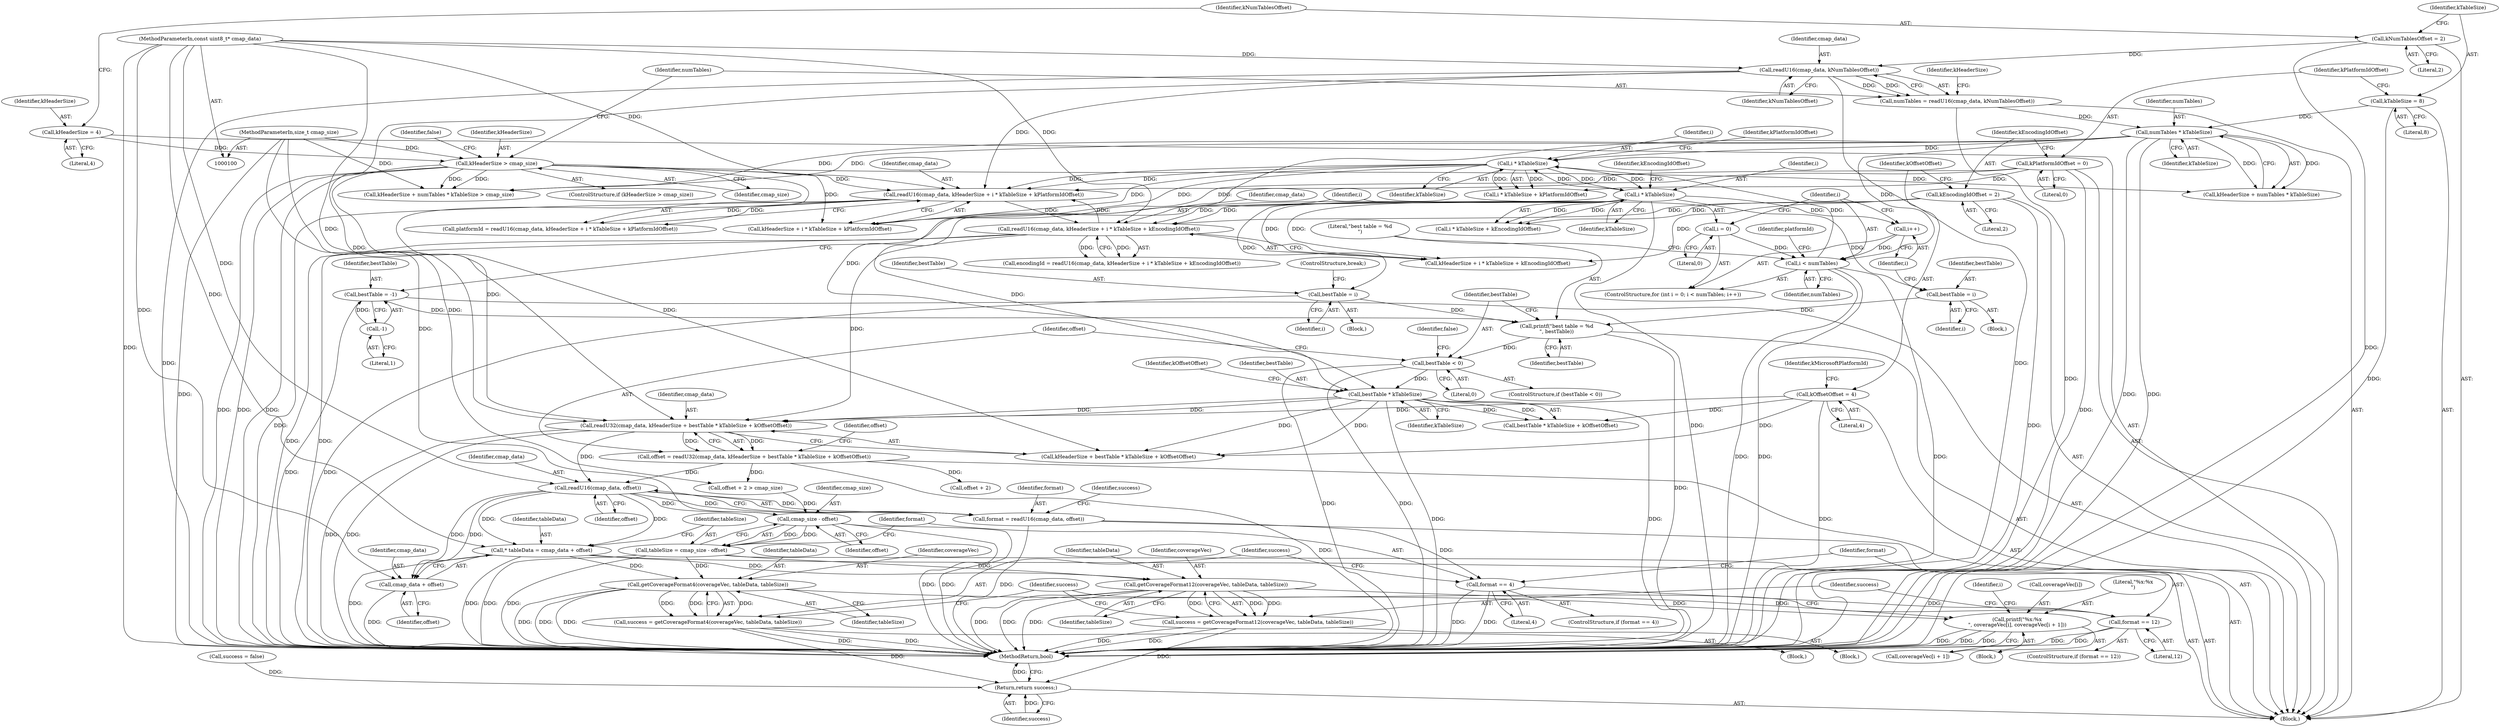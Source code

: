 digraph "1_Android_ca8ac8acdad662230ae37998c6c4091bb39402b6@API" {
"1000266" [label="(Call,readU16(cmap_data, offset))"];
"1000245" [label="(Call,readU32(cmap_data, kHeaderSize + bestTable * kTableSize + kOffsetOffset))"];
"1000152" [label="(Call,readU16(cmap_data, kNumTablesOffset))"];
"1000102" [label="(MethodParameterIn,const uint8_t* cmap_data)"];
"1000111" [label="(Call,kNumTablesOffset = 2)"];
"1000197" [label="(Call,readU16(cmap_data, kHeaderSize + i * kTableSize + kEncodingIdOffset))"];
"1000185" [label="(Call,readU16(cmap_data, kHeaderSize + i * kTableSize + kPlatformIdOffset))"];
"1000143" [label="(Call,kHeaderSize > cmap_size)"];
"1000107" [label="(Call,kHeaderSize = 4)"];
"1000103" [label="(MethodParameterIn,size_t cmap_size)"];
"1000190" [label="(Call,i * kTableSize)"];
"1000176" [label="(Call,i < numTables)"];
"1000179" [label="(Call,i++)"];
"1000202" [label="(Call,i * kTableSize)"];
"1000173" [label="(Call,i = 0)"];
"1000159" [label="(Call,numTables * kTableSize)"];
"1000150" [label="(Call,numTables = readU16(cmap_data, kNumTablesOffset))"];
"1000115" [label="(Call,kTableSize = 8)"];
"1000119" [label="(Call,kPlatformIdOffset = 0)"];
"1000123" [label="(Call,kEncodingIdOffset = 2)"];
"1000250" [label="(Call,bestTable * kTableSize)"];
"1000236" [label="(Call,bestTable < 0)"];
"1000232" [label="(Call,printf(\"best table = %d\n\", bestTable))"];
"1000167" [label="(Call,bestTable = -1)"];
"1000169" [label="(Call,-1)"];
"1000215" [label="(Call,bestTable = i)"];
"1000229" [label="(Call,bestTable = i)"];
"1000127" [label="(Call,kOffsetOffset = 4)"];
"1000243" [label="(Call,offset = readU32(cmap_data, kHeaderSize + bestTable * kTableSize + kOffsetOffset))"];
"1000264" [label="(Call,format = readU16(cmap_data, offset))"];
"1000286" [label="(Call,format == 4)"];
"1000298" [label="(Call,format == 12)"];
"1000274" [label="(Call,* tableData = cmap_data + offset)"];
"1000292" [label="(Call,getCoverageFormat4(coverageVec, tableData, tableSize))"];
"1000290" [label="(Call,success = getCoverageFormat4(coverageVec, tableData, tableSize))"];
"1000339" [label="(Return,return success;)"];
"1000329" [label="(Call,printf(\"%x:%x\n\", coverageVec[i], coverageVec[i + 1]))"];
"1000304" [label="(Call,getCoverageFormat12(coverageVec, tableData, tableSize))"];
"1000302" [label="(Call,success = getCoverageFormat12(coverageVec, tableData, tableSize))"];
"1000276" [label="(Call,cmap_data + offset)"];
"1000282" [label="(Call,cmap_size - offset)"];
"1000280" [label="(Call,tableSize = cmap_size - offset)"];
"1000150" [label="(Call,numTables = readU16(cmap_data, kNumTablesOffset))"];
"1000143" [label="(Call,kHeaderSize > cmap_size)"];
"1000175" [label="(Literal,0)"];
"1000180" [label="(Identifier,i)"];
"1000161" [label="(Identifier,kTableSize)"];
"1000295" [label="(Identifier,tableSize)"];
"1000305" [label="(Identifier,coverageVec)"];
"1000119" [label="(Call,kPlatformIdOffset = 0)"];
"1000169" [label="(Call,-1)"];
"1000159" [label="(Call,numTables * kTableSize)"];
"1000191" [label="(Identifier,i)"];
"1000177" [label="(Identifier,i)"];
"1000247" [label="(Call,kHeaderSize + bestTable * kTableSize + kOffsetOffset)"];
"1000183" [label="(Call,platformId = readU16(cmap_data, kHeaderSize + i * kTableSize + kPlatformIdOffset))"];
"1000246" [label="(Identifier,cmap_data)"];
"1000233" [label="(Literal,\"best table = %d\n\")"];
"1000235" [label="(ControlStructure,if (bestTable < 0))"];
"1000120" [label="(Identifier,kPlatformIdOffset)"];
"1000253" [label="(Identifier,kOffsetOffset)"];
"1000190" [label="(Call,i * kTableSize)"];
"1000276" [label="(Call,cmap_data + offset)"];
"1000102" [label="(MethodParameterIn,const uint8_t* cmap_data)"];
"1000274" [label="(Call,* tableData = cmap_data + offset)"];
"1000256" [label="(Call,offset + 2)"];
"1000112" [label="(Identifier,kNumTablesOffset)"];
"1000107" [label="(Call,kHeaderSize = 4)"];
"1000203" [label="(Identifier,i)"];
"1000281" [label="(Identifier,tableSize)"];
"1000197" [label="(Call,readU16(cmap_data, kHeaderSize + i * kTableSize + kEncodingIdOffset))"];
"1000277" [label="(Identifier,cmap_data)"];
"1000234" [label="(Identifier,bestTable)"];
"1000187" [label="(Call,kHeaderSize + i * kTableSize + kPlatformIdOffset)"];
"1000127" [label="(Call,kOffsetOffset = 4)"];
"1000288" [label="(Literal,4)"];
"1000294" [label="(Identifier,tableData)"];
"1000214" [label="(Block,)"];
"1000151" [label="(Identifier,numTables)"];
"1000326" [label="(Identifier,i)"];
"1000331" [label="(Call,coverageVec[i])"];
"1000275" [label="(Identifier,tableData)"];
"1000217" [label="(Identifier,i)"];
"1000270" [label="(Call,success = false)"];
"1000334" [label="(Call,coverageVec[i + 1])"];
"1000128" [label="(Identifier,kOffsetOffset)"];
"1000298" [label="(Call,format == 12)"];
"1000309" [label="(Identifier,success)"];
"1000300" [label="(Literal,12)"];
"1000121" [label="(Literal,0)"];
"1000267" [label="(Identifier,cmap_data)"];
"1000280" [label="(Call,tableSize = cmap_size - offset)"];
"1000111" [label="(Call,kNumTablesOffset = 2)"];
"1000340" [label="(Identifier,success)"];
"1000284" [label="(Identifier,offset)"];
"1000156" [label="(Call,kHeaderSize + numTables * kTableSize > cmap_size)"];
"1000304" [label="(Call,getCoverageFormat12(coverageVec, tableData, tableSize))"];
"1000167" [label="(Call,bestTable = -1)"];
"1000104" [label="(Block,)"];
"1000198" [label="(Identifier,cmap_data)"];
"1000250" [label="(Call,bestTable * kTableSize)"];
"1000145" [label="(Identifier,cmap_size)"];
"1000265" [label="(Identifier,format)"];
"1000232" [label="(Call,printf(\"best table = %d\n\", bestTable))"];
"1000283" [label="(Identifier,cmap_size)"];
"1000168" [label="(Identifier,bestTable)"];
"1000148" [label="(Identifier,false)"];
"1000109" [label="(Literal,4)"];
"1000236" [label="(Call,bestTable < 0)"];
"1000154" [label="(Identifier,kNumTablesOffset)"];
"1000186" [label="(Identifier,cmap_data)"];
"1000230" [label="(Identifier,bestTable)"];
"1000142" [label="(ControlStructure,if (kHeaderSize > cmap_size))"];
"1000116" [label="(Identifier,kTableSize)"];
"1000307" [label="(Identifier,tableSize)"];
"1000303" [label="(Identifier,success)"];
"1000251" [label="(Identifier,bestTable)"];
"1000231" [label="(Identifier,i)"];
"1000244" [label="(Identifier,offset)"];
"1000282" [label="(Call,cmap_size - offset)"];
"1000144" [label="(Identifier,kHeaderSize)"];
"1000285" [label="(ControlStructure,if (format == 4))"];
"1000271" [label="(Identifier,success)"];
"1000204" [label="(Identifier,kTableSize)"];
"1000245" [label="(Call,readU32(cmap_data, kHeaderSize + bestTable * kTableSize + kOffsetOffset))"];
"1000292" [label="(Call,getCoverageFormat4(coverageVec, tableData, tableSize))"];
"1000287" [label="(Identifier,format)"];
"1000185" [label="(Call,readU16(cmap_data, kHeaderSize + i * kTableSize + kPlatformIdOffset))"];
"1000125" [label="(Literal,2)"];
"1000229" [label="(Call,bestTable = i)"];
"1000189" [label="(Call,i * kTableSize + kPlatformIdOffset)"];
"1000173" [label="(Call,i = 0)"];
"1000195" [label="(Call,encodingId = readU16(cmap_data, kHeaderSize + i * kTableSize + kEncodingIdOffset))"];
"1000328" [label="(Block,)"];
"1000192" [label="(Identifier,kTableSize)"];
"1000339" [label="(Return,return success;)"];
"1000301" [label="(Block,)"];
"1000238" [label="(Literal,0)"];
"1000113" [label="(Literal,2)"];
"1000199" [label="(Call,kHeaderSize + i * kTableSize + kEncodingIdOffset)"];
"1000123" [label="(Call,kEncodingIdOffset = 2)"];
"1000330" [label="(Literal,\"%x:%x\n\")"];
"1000237" [label="(Identifier,bestTable)"];
"1000158" [label="(Identifier,kHeaderSize)"];
"1000293" [label="(Identifier,coverageVec)"];
"1000202" [label="(Call,i * kTableSize)"];
"1000201" [label="(Call,i * kTableSize + kEncodingIdOffset)"];
"1000341" [label="(MethodReturn,bool)"];
"1000132" [label="(Identifier,kMicrosoftPlatformId)"];
"1000117" [label="(Literal,8)"];
"1000249" [label="(Call,bestTable * kTableSize + kOffsetOffset)"];
"1000266" [label="(Call,readU16(cmap_data, offset))"];
"1000289" [label="(Block,)"];
"1000205" [label="(Identifier,kEncodingIdOffset)"];
"1000184" [label="(Identifier,platformId)"];
"1000176" [label="(Call,i < numTables)"];
"1000160" [label="(Identifier,numTables)"];
"1000216" [label="(Identifier,bestTable)"];
"1000153" [label="(Identifier,cmap_data)"];
"1000278" [label="(Identifier,offset)"];
"1000241" [label="(Identifier,false)"];
"1000228" [label="(Block,)"];
"1000103" [label="(MethodParameterIn,size_t cmap_size)"];
"1000174" [label="(Identifier,i)"];
"1000215" [label="(Call,bestTable = i)"];
"1000243" [label="(Call,offset = readU32(cmap_data, kHeaderSize + bestTable * kTableSize + kOffsetOffset))"];
"1000171" [label="(ControlStructure,for (int i = 0; i < numTables; i++))"];
"1000193" [label="(Identifier,kPlatformIdOffset)"];
"1000157" [label="(Call,kHeaderSize + numTables * kTableSize)"];
"1000257" [label="(Identifier,offset)"];
"1000179" [label="(Call,i++)"];
"1000302" [label="(Call,success = getCoverageFormat12(coverageVec, tableData, tableSize))"];
"1000299" [label="(Identifier,format)"];
"1000152" [label="(Call,readU16(cmap_data, kNumTablesOffset))"];
"1000297" [label="(ControlStructure,if (format == 12))"];
"1000170" [label="(Literal,1)"];
"1000264" [label="(Call,format = readU16(cmap_data, offset))"];
"1000178" [label="(Identifier,numTables)"];
"1000108" [label="(Identifier,kHeaderSize)"];
"1000291" [label="(Identifier,success)"];
"1000115" [label="(Call,kTableSize = 8)"];
"1000124" [label="(Identifier,kEncodingIdOffset)"];
"1000286" [label="(Call,format == 4)"];
"1000129" [label="(Literal,4)"];
"1000290" [label="(Call,success = getCoverageFormat4(coverageVec, tableData, tableSize))"];
"1000306" [label="(Identifier,tableData)"];
"1000329" [label="(Call,printf(\"%x:%x\n\", coverageVec[i], coverageVec[i + 1]))"];
"1000268" [label="(Identifier,offset)"];
"1000218" [label="(ControlStructure,break;)"];
"1000252" [label="(Identifier,kTableSize)"];
"1000255" [label="(Call,offset + 2 > cmap_size)"];
"1000266" -> "1000264"  [label="AST: "];
"1000266" -> "1000268"  [label="CFG: "];
"1000267" -> "1000266"  [label="AST: "];
"1000268" -> "1000266"  [label="AST: "];
"1000264" -> "1000266"  [label="CFG: "];
"1000266" -> "1000264"  [label="DDG: "];
"1000266" -> "1000264"  [label="DDG: "];
"1000245" -> "1000266"  [label="DDG: "];
"1000102" -> "1000266"  [label="DDG: "];
"1000243" -> "1000266"  [label="DDG: "];
"1000266" -> "1000274"  [label="DDG: "];
"1000266" -> "1000274"  [label="DDG: "];
"1000266" -> "1000276"  [label="DDG: "];
"1000266" -> "1000276"  [label="DDG: "];
"1000266" -> "1000282"  [label="DDG: "];
"1000245" -> "1000243"  [label="AST: "];
"1000245" -> "1000247"  [label="CFG: "];
"1000246" -> "1000245"  [label="AST: "];
"1000247" -> "1000245"  [label="AST: "];
"1000243" -> "1000245"  [label="CFG: "];
"1000245" -> "1000341"  [label="DDG: "];
"1000245" -> "1000341"  [label="DDG: "];
"1000245" -> "1000243"  [label="DDG: "];
"1000245" -> "1000243"  [label="DDG: "];
"1000152" -> "1000245"  [label="DDG: "];
"1000197" -> "1000245"  [label="DDG: "];
"1000102" -> "1000245"  [label="DDG: "];
"1000143" -> "1000245"  [label="DDG: "];
"1000250" -> "1000245"  [label="DDG: "];
"1000250" -> "1000245"  [label="DDG: "];
"1000127" -> "1000245"  [label="DDG: "];
"1000152" -> "1000150"  [label="AST: "];
"1000152" -> "1000154"  [label="CFG: "];
"1000153" -> "1000152"  [label="AST: "];
"1000154" -> "1000152"  [label="AST: "];
"1000150" -> "1000152"  [label="CFG: "];
"1000152" -> "1000341"  [label="DDG: "];
"1000152" -> "1000341"  [label="DDG: "];
"1000152" -> "1000150"  [label="DDG: "];
"1000152" -> "1000150"  [label="DDG: "];
"1000102" -> "1000152"  [label="DDG: "];
"1000111" -> "1000152"  [label="DDG: "];
"1000152" -> "1000185"  [label="DDG: "];
"1000102" -> "1000100"  [label="AST: "];
"1000102" -> "1000341"  [label="DDG: "];
"1000102" -> "1000185"  [label="DDG: "];
"1000102" -> "1000197"  [label="DDG: "];
"1000102" -> "1000274"  [label="DDG: "];
"1000102" -> "1000276"  [label="DDG: "];
"1000111" -> "1000104"  [label="AST: "];
"1000111" -> "1000113"  [label="CFG: "];
"1000112" -> "1000111"  [label="AST: "];
"1000113" -> "1000111"  [label="AST: "];
"1000116" -> "1000111"  [label="CFG: "];
"1000111" -> "1000341"  [label="DDG: "];
"1000197" -> "1000195"  [label="AST: "];
"1000197" -> "1000199"  [label="CFG: "];
"1000198" -> "1000197"  [label="AST: "];
"1000199" -> "1000197"  [label="AST: "];
"1000195" -> "1000197"  [label="CFG: "];
"1000197" -> "1000341"  [label="DDG: "];
"1000197" -> "1000341"  [label="DDG: "];
"1000197" -> "1000185"  [label="DDG: "];
"1000197" -> "1000195"  [label="DDG: "];
"1000197" -> "1000195"  [label="DDG: "];
"1000185" -> "1000197"  [label="DDG: "];
"1000202" -> "1000197"  [label="DDG: "];
"1000202" -> "1000197"  [label="DDG: "];
"1000123" -> "1000197"  [label="DDG: "];
"1000185" -> "1000183"  [label="AST: "];
"1000185" -> "1000187"  [label="CFG: "];
"1000186" -> "1000185"  [label="AST: "];
"1000187" -> "1000185"  [label="AST: "];
"1000183" -> "1000185"  [label="CFG: "];
"1000185" -> "1000341"  [label="DDG: "];
"1000185" -> "1000183"  [label="DDG: "];
"1000185" -> "1000183"  [label="DDG: "];
"1000143" -> "1000185"  [label="DDG: "];
"1000190" -> "1000185"  [label="DDG: "];
"1000190" -> "1000185"  [label="DDG: "];
"1000119" -> "1000185"  [label="DDG: "];
"1000143" -> "1000142"  [label="AST: "];
"1000143" -> "1000145"  [label="CFG: "];
"1000144" -> "1000143"  [label="AST: "];
"1000145" -> "1000143"  [label="AST: "];
"1000148" -> "1000143"  [label="CFG: "];
"1000151" -> "1000143"  [label="CFG: "];
"1000143" -> "1000341"  [label="DDG: "];
"1000143" -> "1000341"  [label="DDG: "];
"1000143" -> "1000341"  [label="DDG: "];
"1000107" -> "1000143"  [label="DDG: "];
"1000103" -> "1000143"  [label="DDG: "];
"1000143" -> "1000156"  [label="DDG: "];
"1000143" -> "1000156"  [label="DDG: "];
"1000143" -> "1000157"  [label="DDG: "];
"1000143" -> "1000187"  [label="DDG: "];
"1000143" -> "1000247"  [label="DDG: "];
"1000107" -> "1000104"  [label="AST: "];
"1000107" -> "1000109"  [label="CFG: "];
"1000108" -> "1000107"  [label="AST: "];
"1000109" -> "1000107"  [label="AST: "];
"1000112" -> "1000107"  [label="CFG: "];
"1000103" -> "1000100"  [label="AST: "];
"1000103" -> "1000341"  [label="DDG: "];
"1000103" -> "1000156"  [label="DDG: "];
"1000103" -> "1000255"  [label="DDG: "];
"1000103" -> "1000282"  [label="DDG: "];
"1000190" -> "1000189"  [label="AST: "];
"1000190" -> "1000192"  [label="CFG: "];
"1000191" -> "1000190"  [label="AST: "];
"1000192" -> "1000190"  [label="AST: "];
"1000193" -> "1000190"  [label="CFG: "];
"1000190" -> "1000187"  [label="DDG: "];
"1000190" -> "1000187"  [label="DDG: "];
"1000190" -> "1000189"  [label="DDG: "];
"1000190" -> "1000189"  [label="DDG: "];
"1000176" -> "1000190"  [label="DDG: "];
"1000159" -> "1000190"  [label="DDG: "];
"1000202" -> "1000190"  [label="DDG: "];
"1000190" -> "1000202"  [label="DDG: "];
"1000190" -> "1000202"  [label="DDG: "];
"1000176" -> "1000171"  [label="AST: "];
"1000176" -> "1000178"  [label="CFG: "];
"1000177" -> "1000176"  [label="AST: "];
"1000178" -> "1000176"  [label="AST: "];
"1000184" -> "1000176"  [label="CFG: "];
"1000233" -> "1000176"  [label="CFG: "];
"1000176" -> "1000341"  [label="DDG: "];
"1000176" -> "1000341"  [label="DDG: "];
"1000176" -> "1000341"  [label="DDG: "];
"1000179" -> "1000176"  [label="DDG: "];
"1000173" -> "1000176"  [label="DDG: "];
"1000159" -> "1000176"  [label="DDG: "];
"1000179" -> "1000171"  [label="AST: "];
"1000179" -> "1000180"  [label="CFG: "];
"1000180" -> "1000179"  [label="AST: "];
"1000177" -> "1000179"  [label="CFG: "];
"1000202" -> "1000179"  [label="DDG: "];
"1000202" -> "1000201"  [label="AST: "];
"1000202" -> "1000204"  [label="CFG: "];
"1000203" -> "1000202"  [label="AST: "];
"1000204" -> "1000202"  [label="AST: "];
"1000205" -> "1000202"  [label="CFG: "];
"1000202" -> "1000341"  [label="DDG: "];
"1000202" -> "1000199"  [label="DDG: "];
"1000202" -> "1000199"  [label="DDG: "];
"1000202" -> "1000201"  [label="DDG: "];
"1000202" -> "1000201"  [label="DDG: "];
"1000202" -> "1000215"  [label="DDG: "];
"1000202" -> "1000229"  [label="DDG: "];
"1000202" -> "1000250"  [label="DDG: "];
"1000173" -> "1000171"  [label="AST: "];
"1000173" -> "1000175"  [label="CFG: "];
"1000174" -> "1000173"  [label="AST: "];
"1000175" -> "1000173"  [label="AST: "];
"1000177" -> "1000173"  [label="CFG: "];
"1000159" -> "1000157"  [label="AST: "];
"1000159" -> "1000161"  [label="CFG: "];
"1000160" -> "1000159"  [label="AST: "];
"1000161" -> "1000159"  [label="AST: "];
"1000157" -> "1000159"  [label="CFG: "];
"1000159" -> "1000341"  [label="DDG: "];
"1000159" -> "1000341"  [label="DDG: "];
"1000159" -> "1000156"  [label="DDG: "];
"1000159" -> "1000156"  [label="DDG: "];
"1000159" -> "1000157"  [label="DDG: "];
"1000159" -> "1000157"  [label="DDG: "];
"1000150" -> "1000159"  [label="DDG: "];
"1000115" -> "1000159"  [label="DDG: "];
"1000159" -> "1000250"  [label="DDG: "];
"1000150" -> "1000104"  [label="AST: "];
"1000151" -> "1000150"  [label="AST: "];
"1000158" -> "1000150"  [label="CFG: "];
"1000150" -> "1000341"  [label="DDG: "];
"1000115" -> "1000104"  [label="AST: "];
"1000115" -> "1000117"  [label="CFG: "];
"1000116" -> "1000115"  [label="AST: "];
"1000117" -> "1000115"  [label="AST: "];
"1000120" -> "1000115"  [label="CFG: "];
"1000115" -> "1000341"  [label="DDG: "];
"1000119" -> "1000104"  [label="AST: "];
"1000119" -> "1000121"  [label="CFG: "];
"1000120" -> "1000119"  [label="AST: "];
"1000121" -> "1000119"  [label="AST: "];
"1000124" -> "1000119"  [label="CFG: "];
"1000119" -> "1000341"  [label="DDG: "];
"1000119" -> "1000187"  [label="DDG: "];
"1000119" -> "1000189"  [label="DDG: "];
"1000123" -> "1000104"  [label="AST: "];
"1000123" -> "1000125"  [label="CFG: "];
"1000124" -> "1000123"  [label="AST: "];
"1000125" -> "1000123"  [label="AST: "];
"1000128" -> "1000123"  [label="CFG: "];
"1000123" -> "1000341"  [label="DDG: "];
"1000123" -> "1000199"  [label="DDG: "];
"1000123" -> "1000201"  [label="DDG: "];
"1000250" -> "1000249"  [label="AST: "];
"1000250" -> "1000252"  [label="CFG: "];
"1000251" -> "1000250"  [label="AST: "];
"1000252" -> "1000250"  [label="AST: "];
"1000253" -> "1000250"  [label="CFG: "];
"1000250" -> "1000341"  [label="DDG: "];
"1000250" -> "1000341"  [label="DDG: "];
"1000250" -> "1000247"  [label="DDG: "];
"1000250" -> "1000247"  [label="DDG: "];
"1000250" -> "1000249"  [label="DDG: "];
"1000250" -> "1000249"  [label="DDG: "];
"1000236" -> "1000250"  [label="DDG: "];
"1000236" -> "1000235"  [label="AST: "];
"1000236" -> "1000238"  [label="CFG: "];
"1000237" -> "1000236"  [label="AST: "];
"1000238" -> "1000236"  [label="AST: "];
"1000241" -> "1000236"  [label="CFG: "];
"1000244" -> "1000236"  [label="CFG: "];
"1000236" -> "1000341"  [label="DDG: "];
"1000236" -> "1000341"  [label="DDG: "];
"1000232" -> "1000236"  [label="DDG: "];
"1000232" -> "1000104"  [label="AST: "];
"1000232" -> "1000234"  [label="CFG: "];
"1000233" -> "1000232"  [label="AST: "];
"1000234" -> "1000232"  [label="AST: "];
"1000237" -> "1000232"  [label="CFG: "];
"1000232" -> "1000341"  [label="DDG: "];
"1000167" -> "1000232"  [label="DDG: "];
"1000215" -> "1000232"  [label="DDG: "];
"1000229" -> "1000232"  [label="DDG: "];
"1000167" -> "1000104"  [label="AST: "];
"1000167" -> "1000169"  [label="CFG: "];
"1000168" -> "1000167"  [label="AST: "];
"1000169" -> "1000167"  [label="AST: "];
"1000174" -> "1000167"  [label="CFG: "];
"1000167" -> "1000341"  [label="DDG: "];
"1000169" -> "1000167"  [label="DDG: "];
"1000169" -> "1000170"  [label="CFG: "];
"1000170" -> "1000169"  [label="AST: "];
"1000215" -> "1000214"  [label="AST: "];
"1000215" -> "1000217"  [label="CFG: "];
"1000216" -> "1000215"  [label="AST: "];
"1000217" -> "1000215"  [label="AST: "];
"1000218" -> "1000215"  [label="CFG: "];
"1000215" -> "1000341"  [label="DDG: "];
"1000229" -> "1000228"  [label="AST: "];
"1000229" -> "1000231"  [label="CFG: "];
"1000230" -> "1000229"  [label="AST: "];
"1000231" -> "1000229"  [label="AST: "];
"1000180" -> "1000229"  [label="CFG: "];
"1000127" -> "1000104"  [label="AST: "];
"1000127" -> "1000129"  [label="CFG: "];
"1000128" -> "1000127"  [label="AST: "];
"1000129" -> "1000127"  [label="AST: "];
"1000132" -> "1000127"  [label="CFG: "];
"1000127" -> "1000341"  [label="DDG: "];
"1000127" -> "1000247"  [label="DDG: "];
"1000127" -> "1000249"  [label="DDG: "];
"1000243" -> "1000104"  [label="AST: "];
"1000244" -> "1000243"  [label="AST: "];
"1000257" -> "1000243"  [label="CFG: "];
"1000243" -> "1000341"  [label="DDG: "];
"1000243" -> "1000255"  [label="DDG: "];
"1000243" -> "1000256"  [label="DDG: "];
"1000264" -> "1000104"  [label="AST: "];
"1000265" -> "1000264"  [label="AST: "];
"1000271" -> "1000264"  [label="CFG: "];
"1000264" -> "1000341"  [label="DDG: "];
"1000264" -> "1000286"  [label="DDG: "];
"1000286" -> "1000285"  [label="AST: "];
"1000286" -> "1000288"  [label="CFG: "];
"1000287" -> "1000286"  [label="AST: "];
"1000288" -> "1000286"  [label="AST: "];
"1000291" -> "1000286"  [label="CFG: "];
"1000299" -> "1000286"  [label="CFG: "];
"1000286" -> "1000341"  [label="DDG: "];
"1000286" -> "1000341"  [label="DDG: "];
"1000286" -> "1000298"  [label="DDG: "];
"1000298" -> "1000297"  [label="AST: "];
"1000298" -> "1000300"  [label="CFG: "];
"1000299" -> "1000298"  [label="AST: "];
"1000300" -> "1000298"  [label="AST: "];
"1000303" -> "1000298"  [label="CFG: "];
"1000309" -> "1000298"  [label="CFG: "];
"1000298" -> "1000341"  [label="DDG: "];
"1000298" -> "1000341"  [label="DDG: "];
"1000274" -> "1000104"  [label="AST: "];
"1000274" -> "1000276"  [label="CFG: "];
"1000275" -> "1000274"  [label="AST: "];
"1000276" -> "1000274"  [label="AST: "];
"1000281" -> "1000274"  [label="CFG: "];
"1000274" -> "1000341"  [label="DDG: "];
"1000274" -> "1000341"  [label="DDG: "];
"1000274" -> "1000292"  [label="DDG: "];
"1000274" -> "1000304"  [label="DDG: "];
"1000292" -> "1000290"  [label="AST: "];
"1000292" -> "1000295"  [label="CFG: "];
"1000293" -> "1000292"  [label="AST: "];
"1000294" -> "1000292"  [label="AST: "];
"1000295" -> "1000292"  [label="AST: "];
"1000290" -> "1000292"  [label="CFG: "];
"1000292" -> "1000341"  [label="DDG: "];
"1000292" -> "1000341"  [label="DDG: "];
"1000292" -> "1000341"  [label="DDG: "];
"1000292" -> "1000290"  [label="DDG: "];
"1000292" -> "1000290"  [label="DDG: "];
"1000292" -> "1000290"  [label="DDG: "];
"1000280" -> "1000292"  [label="DDG: "];
"1000292" -> "1000329"  [label="DDG: "];
"1000290" -> "1000289"  [label="AST: "];
"1000291" -> "1000290"  [label="AST: "];
"1000309" -> "1000290"  [label="CFG: "];
"1000290" -> "1000341"  [label="DDG: "];
"1000290" -> "1000341"  [label="DDG: "];
"1000290" -> "1000339"  [label="DDG: "];
"1000339" -> "1000104"  [label="AST: "];
"1000339" -> "1000340"  [label="CFG: "];
"1000340" -> "1000339"  [label="AST: "];
"1000341" -> "1000339"  [label="CFG: "];
"1000339" -> "1000341"  [label="DDG: "];
"1000340" -> "1000339"  [label="DDG: "];
"1000302" -> "1000339"  [label="DDG: "];
"1000270" -> "1000339"  [label="DDG: "];
"1000329" -> "1000328"  [label="AST: "];
"1000329" -> "1000334"  [label="CFG: "];
"1000330" -> "1000329"  [label="AST: "];
"1000331" -> "1000329"  [label="AST: "];
"1000334" -> "1000329"  [label="AST: "];
"1000326" -> "1000329"  [label="CFG: "];
"1000329" -> "1000341"  [label="DDG: "];
"1000329" -> "1000341"  [label="DDG: "];
"1000329" -> "1000341"  [label="DDG: "];
"1000304" -> "1000329"  [label="DDG: "];
"1000304" -> "1000302"  [label="AST: "];
"1000304" -> "1000307"  [label="CFG: "];
"1000305" -> "1000304"  [label="AST: "];
"1000306" -> "1000304"  [label="AST: "];
"1000307" -> "1000304"  [label="AST: "];
"1000302" -> "1000304"  [label="CFG: "];
"1000304" -> "1000341"  [label="DDG: "];
"1000304" -> "1000341"  [label="DDG: "];
"1000304" -> "1000341"  [label="DDG: "];
"1000304" -> "1000302"  [label="DDG: "];
"1000304" -> "1000302"  [label="DDG: "];
"1000304" -> "1000302"  [label="DDG: "];
"1000280" -> "1000304"  [label="DDG: "];
"1000302" -> "1000301"  [label="AST: "];
"1000303" -> "1000302"  [label="AST: "];
"1000309" -> "1000302"  [label="CFG: "];
"1000302" -> "1000341"  [label="DDG: "];
"1000302" -> "1000341"  [label="DDG: "];
"1000276" -> "1000278"  [label="CFG: "];
"1000277" -> "1000276"  [label="AST: "];
"1000278" -> "1000276"  [label="AST: "];
"1000276" -> "1000341"  [label="DDG: "];
"1000282" -> "1000280"  [label="AST: "];
"1000282" -> "1000284"  [label="CFG: "];
"1000283" -> "1000282"  [label="AST: "];
"1000284" -> "1000282"  [label="AST: "];
"1000280" -> "1000282"  [label="CFG: "];
"1000282" -> "1000341"  [label="DDG: "];
"1000282" -> "1000341"  [label="DDG: "];
"1000282" -> "1000280"  [label="DDG: "];
"1000282" -> "1000280"  [label="DDG: "];
"1000255" -> "1000282"  [label="DDG: "];
"1000280" -> "1000104"  [label="AST: "];
"1000281" -> "1000280"  [label="AST: "];
"1000287" -> "1000280"  [label="CFG: "];
"1000280" -> "1000341"  [label="DDG: "];
"1000280" -> "1000341"  [label="DDG: "];
}
